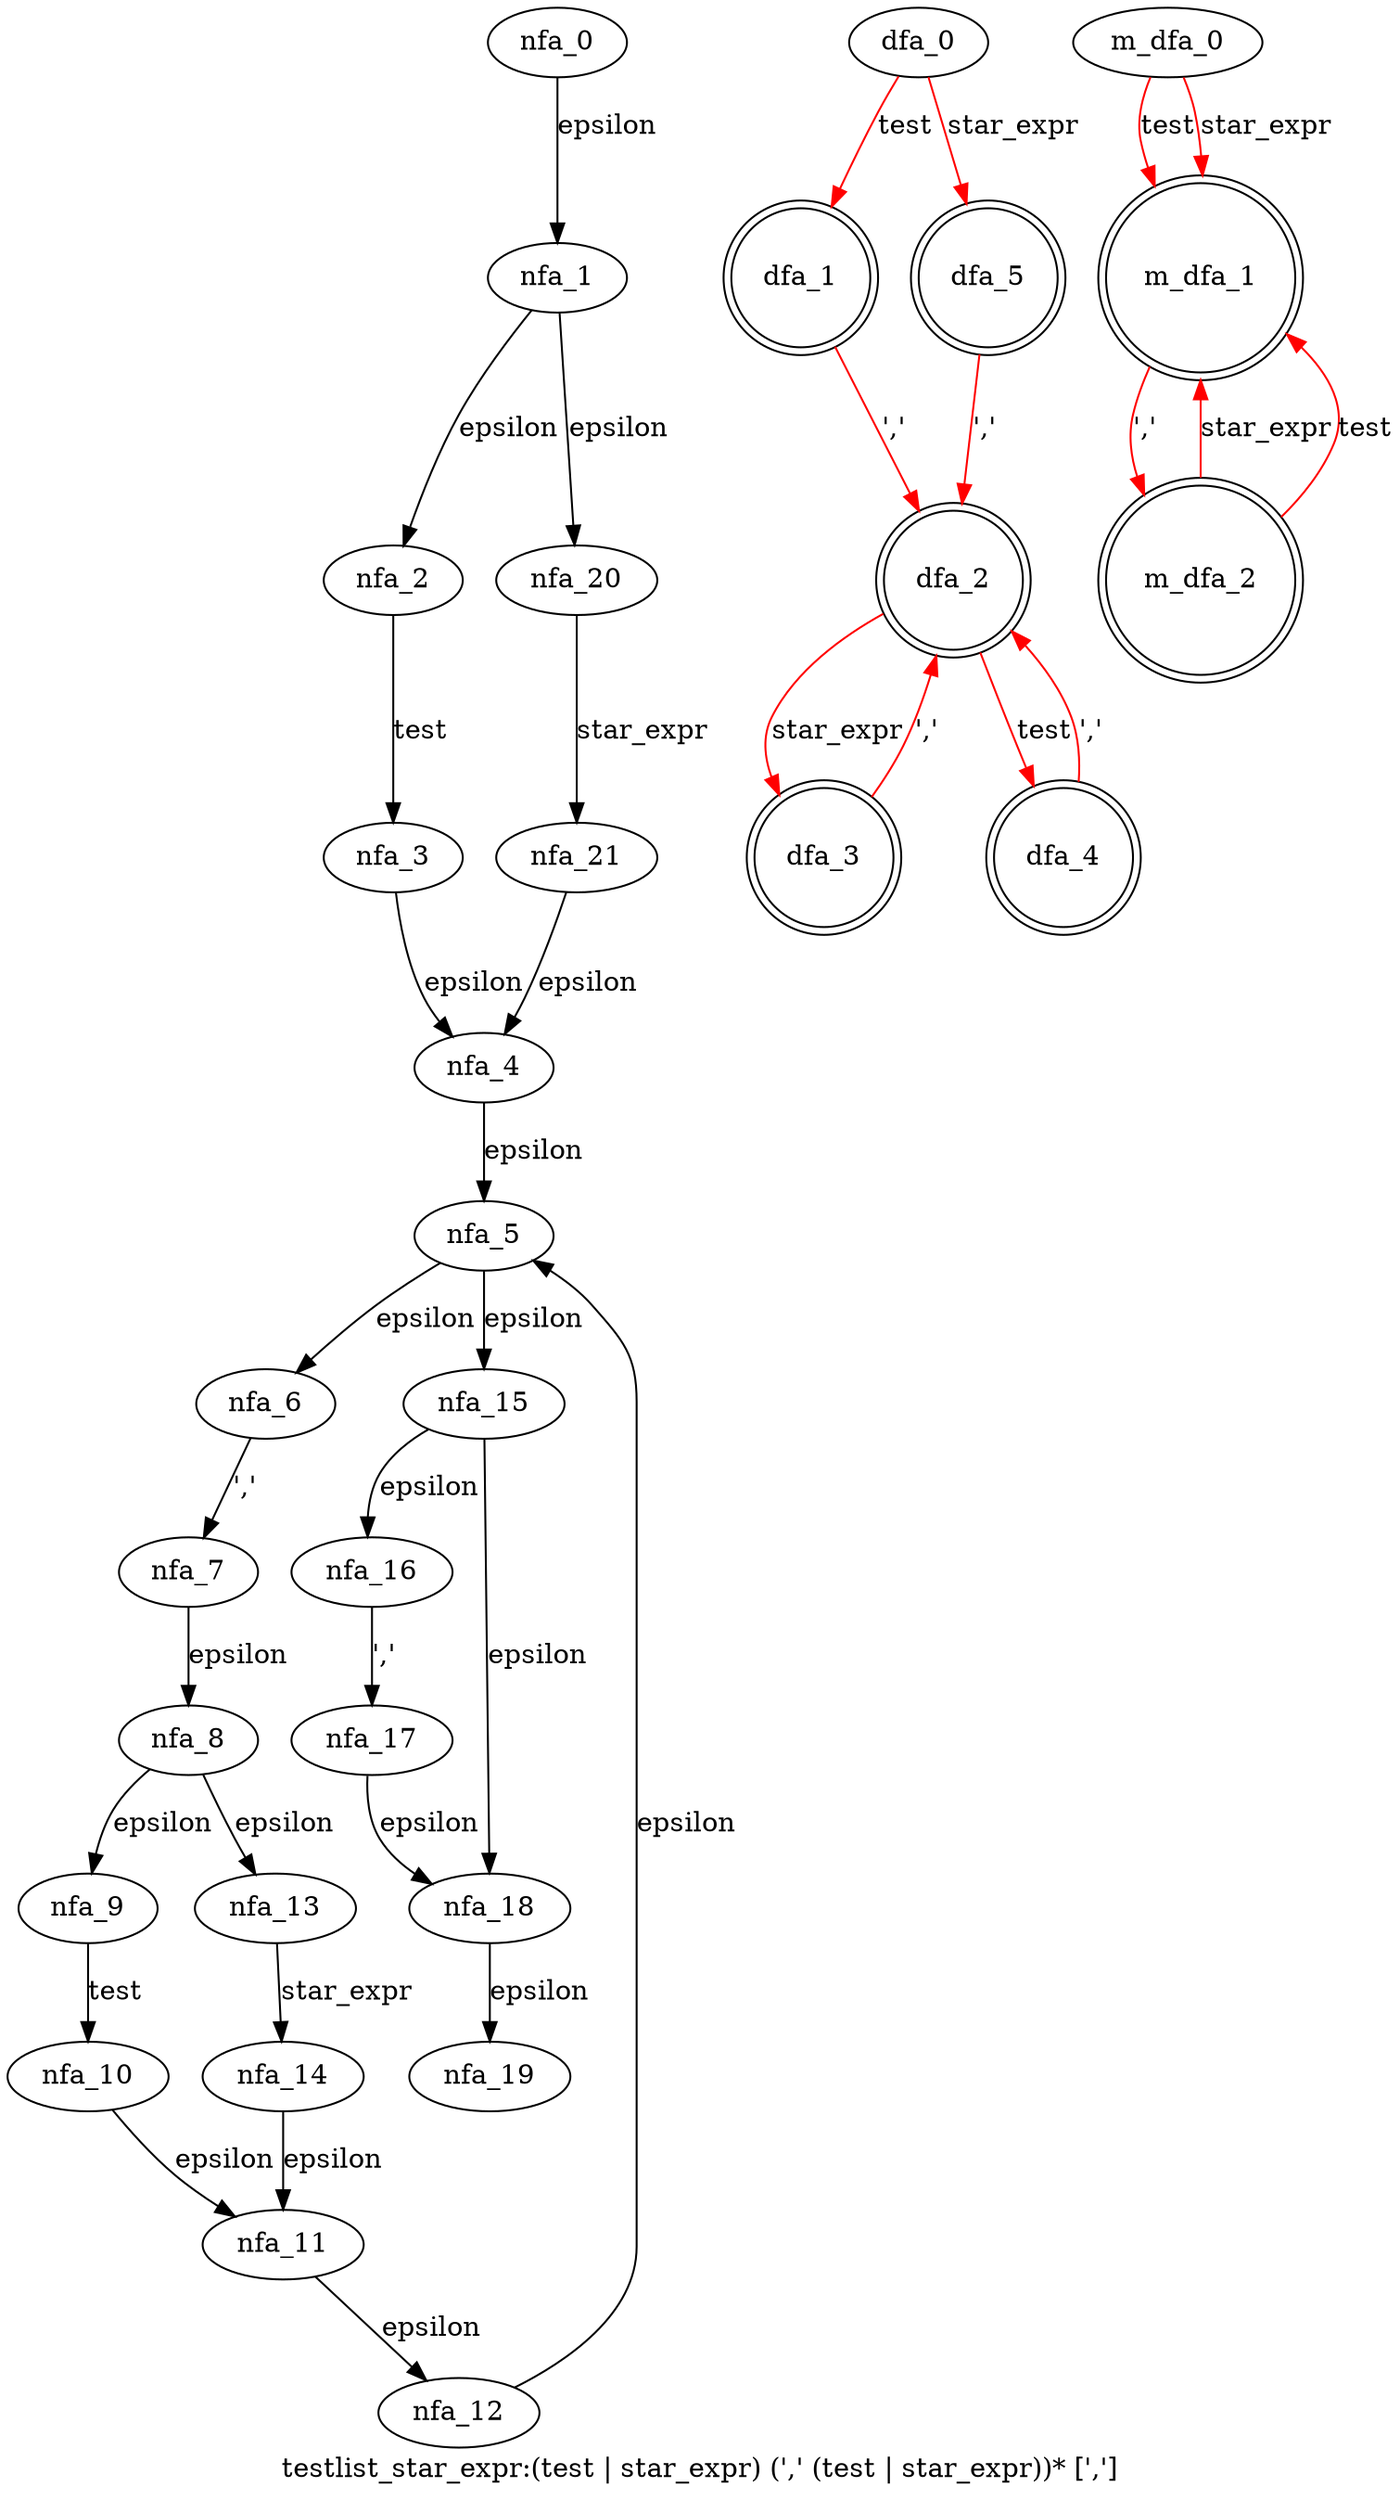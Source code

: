 digraph testlist_star_expr {
 graph[label="testlist_star_expr:(test | star_expr) (',' (test | star_expr))* [',']"]
 subgraph testlist_star_expr_nfa {
  nfa_0->nfa_1[label="epsilon"]
  nfa_1->nfa_2[label="epsilon"]
  nfa_2->nfa_3[label="test"]
  nfa_3->nfa_4[label="epsilon"]
  nfa_4->nfa_5[label="epsilon"]
  nfa_5->nfa_6[label="epsilon"]
  nfa_6->nfa_7[label="','"]
  nfa_7->nfa_8[label="epsilon"]
  nfa_8->nfa_9[label="epsilon"]
  nfa_9->nfa_10[label="test"]
  nfa_10->nfa_11[label="epsilon"]
  nfa_11->nfa_12[label="epsilon"]
  nfa_12->nfa_5[label="epsilon"]
  nfa_8->nfa_13[label="epsilon"]
  nfa_13->nfa_14[label="star_expr"]
  nfa_14->nfa_11[label="epsilon"]
  nfa_5->nfa_15[label="epsilon"]
  nfa_15->nfa_16[label="epsilon"]
  nfa_16->nfa_17[label="','"]
  nfa_17->nfa_18[label="epsilon"]
  nfa_18->nfa_19[label="epsilon"]
  nfa_15->nfa_18[label="epsilon"]
  nfa_1->nfa_20[label="epsilon"]
  nfa_20->nfa_21[label="star_expr"]
  nfa_21->nfa_4[label="epsilon"]
  }
 subgraph testlist_star_expr_dfa {
  dfa_0->dfa_1[label="test",color=red]
  dfa_1->dfa_2[label="','",color=red]
  dfa_2->dfa_3[label="star_expr",color=red]
  dfa_3->dfa_2[label="','",color=red]
  dfa_2->dfa_4[label="test",color=red]
  dfa_4->dfa_2[label="','",color=red]
  dfa_0->dfa_5[label="star_expr",color=red]
  dfa_5->dfa_2[label="','",color=red]
  dfa_1[shape=doublecircle]
  dfa_2[shape=doublecircle]
  dfa_3[shape=doublecircle]
  dfa_4[shape=doublecircle]
  dfa_5[shape=doublecircle]
  }
 subgraph testlist_star_expr_m_dfa {
  m_dfa_0->m_dfa_1[label="test",color=red]
  m_dfa_1->m_dfa_2[label="','",color=red]
  m_dfa_2->m_dfa_1[label="star_expr",color=red]
  m_dfa_2->m_dfa_1[label="test",color=red]
  m_dfa_0->m_dfa_1[label="star_expr",color=red]
  m_dfa_1[shape=doublecircle]
  m_dfa_2[shape=doublecircle]
  }
}
